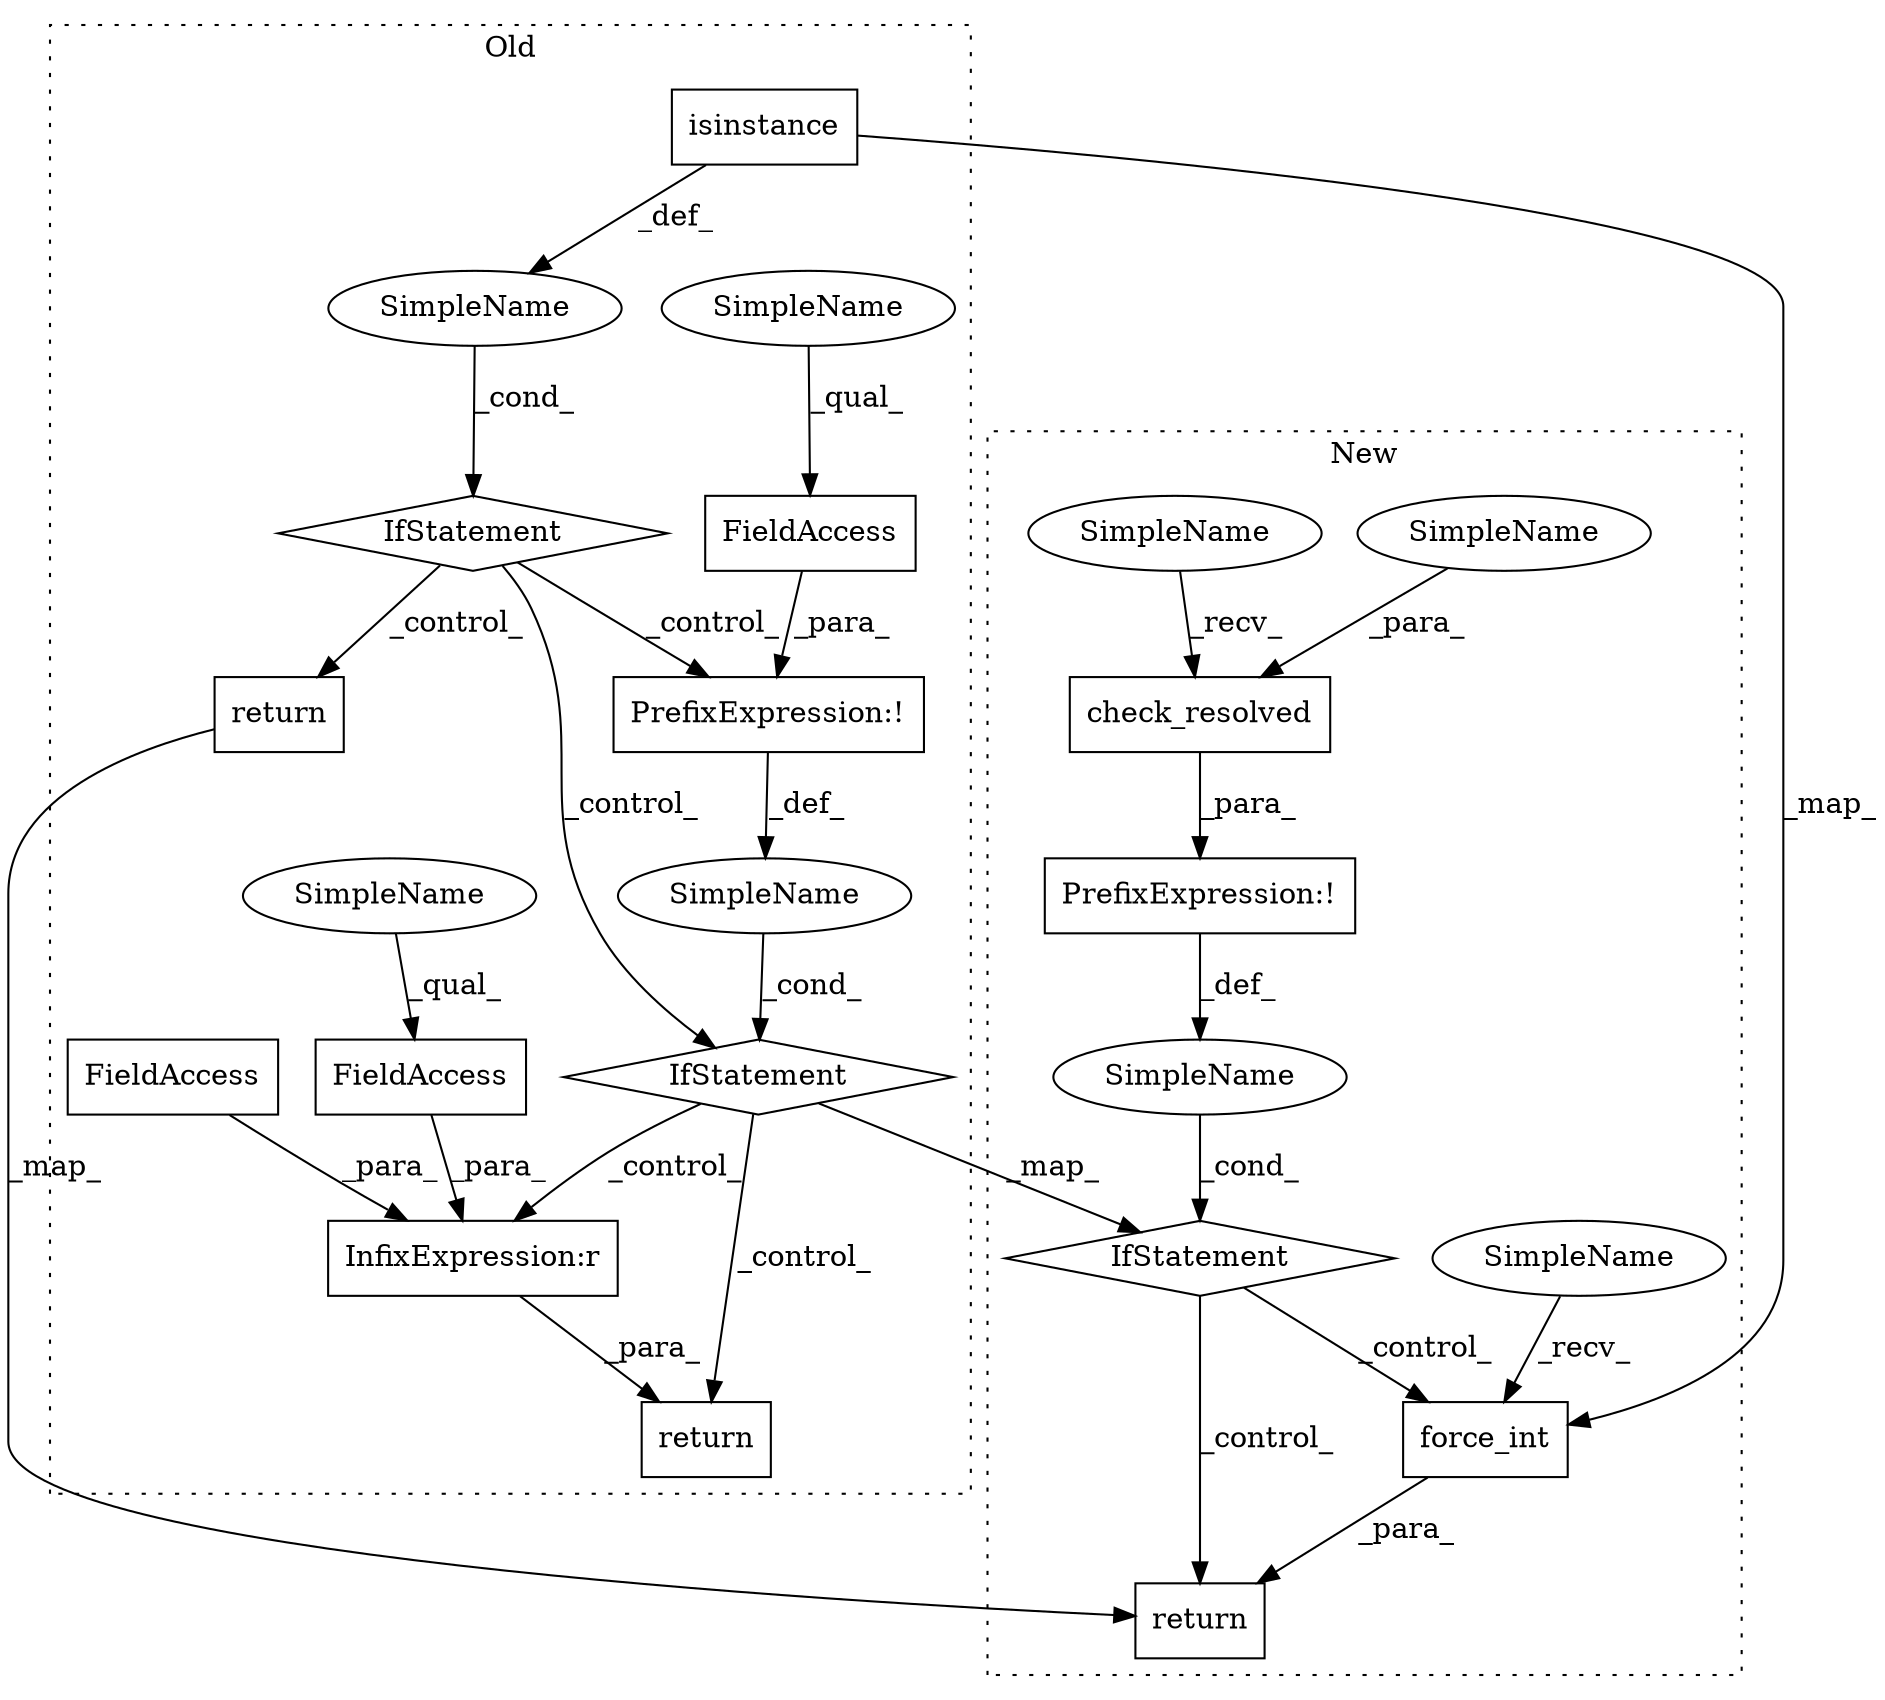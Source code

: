 digraph G {
subgraph cluster0 {
1 [label="return" a="41" s="15289" l="7" shape="box"];
4 [label="isinstance" a="32" s="15117,15145" l="11,1" shape="box"];
5 [label="PrefixExpression:!" a="38" s="15160" l="1" shape="box"];
7 [label="SimpleName" a="42" s="" l="" shape="ellipse"];
9 [label="return" a="41" s="15345" l="7" shape="box"];
11 [label="SimpleName" a="42" s="" l="" shape="ellipse"];
12 [label="InfixExpression:r" a="27" s="15307" l="4" shape="box"];
13 [label="FieldAccess" a="22" s="15161" l="17" shape="box"];
14 [label="FieldAccess" a="22" s="15297" l="10" shape="box"];
15 [label="FieldAccess" a="22" s="15311" l="11" shape="box"];
16 [label="IfStatement" a="25" s="15113,15146" l="4,2" shape="diamond"];
18 [label="IfStatement" a="25" s="15156,15178" l="4,2" shape="diamond"];
20 [label="SimpleName" a="42" s="15311" l="5" shape="ellipse"];
21 [label="SimpleName" a="42" s="15161" l="5" shape="ellipse"];
label = "Old";
style="dotted";
}
subgraph cluster1 {
2 [label="check_resolved" a="32" s="14212,14232" l="15,1" shape="box"];
3 [label="force_int" a="32" s="14372,14387" l="10,1" shape="box"];
6 [label="PrefixExpression:!" a="38" s="14199" l="1" shape="box"];
8 [label="return" a="41" s="14338" l="7" shape="box"];
10 [label="SimpleName" a="42" s="" l="" shape="ellipse"];
17 [label="IfStatement" a="25" s="14195,14233" l="4,2" shape="diamond"];
19 [label="SimpleName" a="42" s="14227" l="5" shape="ellipse"];
22 [label="SimpleName" a="42" s="14360" l="11" shape="ellipse"];
23 [label="SimpleName" a="42" s="14200" l="11" shape="ellipse"];
label = "New";
style="dotted";
}
2 -> 6 [label="_para_"];
3 -> 8 [label="_para_"];
4 -> 7 [label="_def_"];
4 -> 3 [label="_map_"];
5 -> 11 [label="_def_"];
6 -> 10 [label="_def_"];
7 -> 16 [label="_cond_"];
9 -> 8 [label="_map_"];
10 -> 17 [label="_cond_"];
11 -> 18 [label="_cond_"];
12 -> 1 [label="_para_"];
13 -> 5 [label="_para_"];
14 -> 12 [label="_para_"];
15 -> 12 [label="_para_"];
16 -> 18 [label="_control_"];
16 -> 5 [label="_control_"];
16 -> 9 [label="_control_"];
17 -> 3 [label="_control_"];
17 -> 8 [label="_control_"];
18 -> 1 [label="_control_"];
18 -> 12 [label="_control_"];
18 -> 17 [label="_map_"];
19 -> 2 [label="_para_"];
20 -> 15 [label="_qual_"];
21 -> 13 [label="_qual_"];
22 -> 3 [label="_recv_"];
23 -> 2 [label="_recv_"];
}